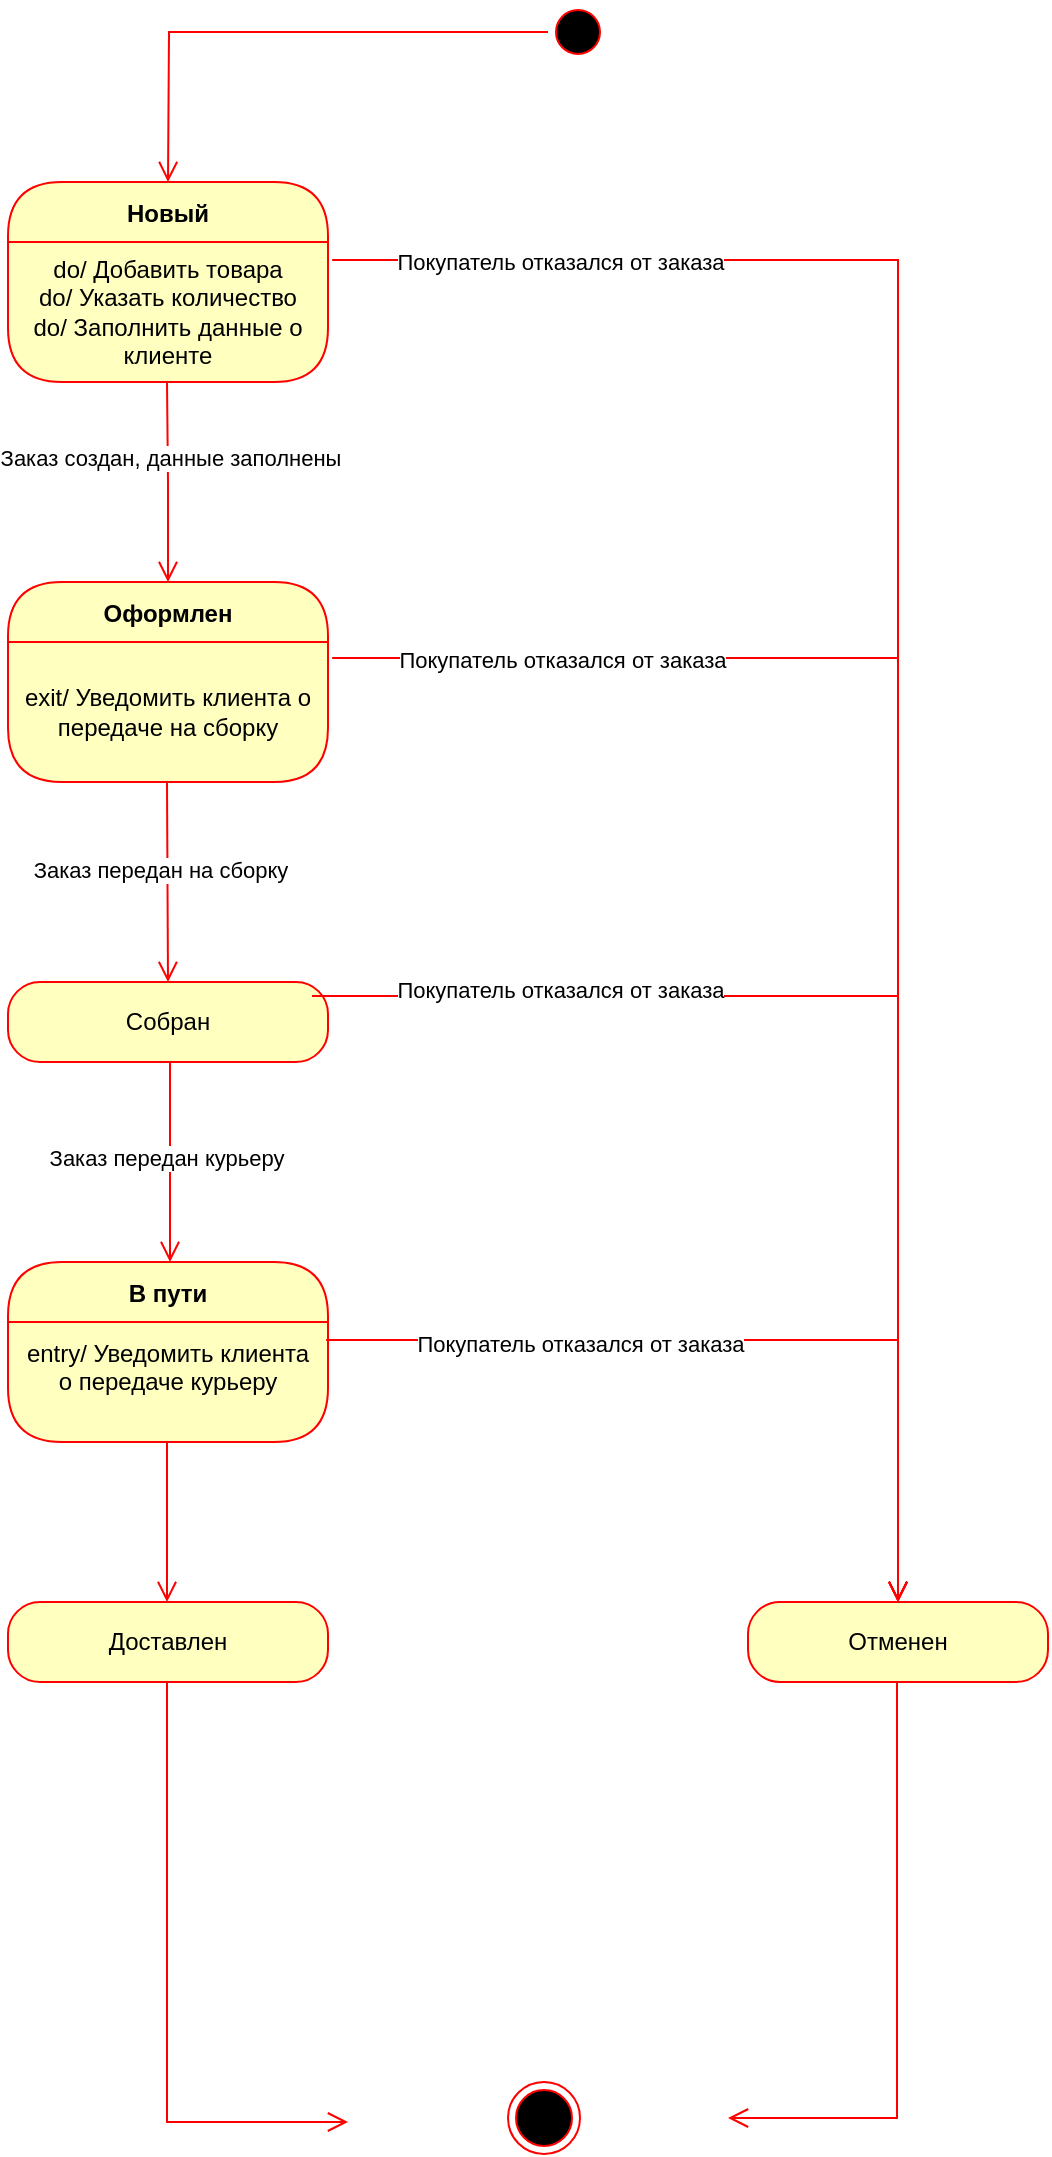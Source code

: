 <mxfile version="26.2.14">
  <diagram name="Страница — 1" id="ogdtJT-pXTGMNtcuUdoC">
    <mxGraphModel dx="2037" dy="1110" grid="1" gridSize="10" guides="1" tooltips="1" connect="1" arrows="1" fold="1" page="1" pageScale="1" pageWidth="827" pageHeight="1169" math="0" shadow="0">
      <root>
        <mxCell id="0" />
        <mxCell id="1" parent="0" />
        <mxCell id="aBsbY-hczr1kAWlXZtOC-1" value="" style="ellipse;html=1;shape=startState;fillColor=#000000;strokeColor=#ff0000;" parent="1" vertex="1">
          <mxGeometry x="430" y="40" width="30" height="30" as="geometry" />
        </mxCell>
        <mxCell id="aBsbY-hczr1kAWlXZtOC-2" value="" style="edgeStyle=orthogonalEdgeStyle;html=1;verticalAlign=bottom;endArrow=open;endSize=8;strokeColor=#ff0000;rounded=0;" parent="1" source="aBsbY-hczr1kAWlXZtOC-1" edge="1">
          <mxGeometry relative="1" as="geometry">
            <mxPoint x="240" y="130" as="targetPoint" />
          </mxGeometry>
        </mxCell>
        <mxCell id="aBsbY-hczr1kAWlXZtOC-33" value="Оформлен" style="swimlane;fontStyle=1;align=center;verticalAlign=middle;childLayout=stackLayout;horizontal=1;startSize=30;horizontalStack=0;resizeParent=0;resizeLast=1;container=0;fontColor=#000000;collapsible=0;rounded=1;arcSize=30;strokeColor=#ff0000;fillColor=#ffffc0;swimlaneFillColor=#ffffc0;dropTarget=0;" parent="1" vertex="1">
          <mxGeometry x="160" y="330" width="160" height="100" as="geometry" />
        </mxCell>
        <mxCell id="aBsbY-hczr1kAWlXZtOC-34" value="&lt;div&gt;&lt;br&gt;&lt;/div&gt;&lt;div&gt;exit/ Уведомить клиента о передаче на сборку&lt;/div&gt;&lt;div&gt;&lt;br&gt;&lt;/div&gt;" style="text;html=1;strokeColor=none;fillColor=none;align=center;verticalAlign=middle;spacingLeft=4;spacingRight=4;whiteSpace=wrap;overflow=hidden;rotatable=0;fontColor=#000000;" parent="aBsbY-hczr1kAWlXZtOC-33" vertex="1">
          <mxGeometry y="30" width="160" height="70" as="geometry" />
        </mxCell>
        <mxCell id="S7HKtER2Gidvy-aJPtNS-19" value="entry/ Уведомить клиента о передаче на сборку&lt;div&gt;do/ Собрать заказ&lt;/div&gt;" style="text;html=1;strokeColor=none;fillColor=none;align=center;verticalAlign=middle;spacingLeft=4;spacingRight=4;whiteSpace=wrap;overflow=hidden;rotatable=0;fontColor=#000000;" vertex="1" parent="aBsbY-hczr1kAWlXZtOC-33">
          <mxGeometry y="100" width="160" as="geometry" />
        </mxCell>
        <mxCell id="S7HKtER2Gidvy-aJPtNS-22" value="entry/ Уведомить клиента о передаче на сборку&lt;div&gt;do/ Собрать заказ&lt;/div&gt;" style="text;html=1;strokeColor=none;fillColor=none;align=center;verticalAlign=middle;spacingLeft=4;spacingRight=4;whiteSpace=wrap;overflow=hidden;rotatable=0;fontColor=#000000;" vertex="1" parent="aBsbY-hczr1kAWlXZtOC-33">
          <mxGeometry y="100" width="160" as="geometry" />
        </mxCell>
        <mxCell id="S7HKtER2Gidvy-aJPtNS-23" value="entry/ Уведомить клиента о передаче на сборку&lt;div&gt;do/ Собрать заказ&lt;/div&gt;" style="text;html=1;strokeColor=none;fillColor=none;align=center;verticalAlign=middle;spacingLeft=4;spacingRight=4;whiteSpace=wrap;overflow=hidden;rotatable=0;fontColor=#000000;" vertex="1" parent="aBsbY-hczr1kAWlXZtOC-33">
          <mxGeometry y="100" width="160" as="geometry" />
        </mxCell>
        <mxCell id="S7HKtER2Gidvy-aJPtNS-20" value="entry/ Уведомить клиента о передаче на сборку&lt;div&gt;do/ Собрать заказ&lt;/div&gt;" style="text;html=1;strokeColor=none;fillColor=none;align=center;verticalAlign=middle;spacingLeft=4;spacingRight=4;whiteSpace=wrap;overflow=hidden;rotatable=0;fontColor=#000000;" vertex="1" parent="aBsbY-hczr1kAWlXZtOC-33">
          <mxGeometry y="100" width="160" as="geometry" />
        </mxCell>
        <mxCell id="aBsbY-hczr1kAWlXZtOC-42" value="В пути" style="swimlane;fontStyle=1;align=center;verticalAlign=middle;childLayout=stackLayout;horizontal=1;startSize=30;horizontalStack=0;resizeParent=0;resizeLast=1;container=0;fontColor=#000000;collapsible=0;rounded=1;arcSize=30;strokeColor=#ff0000;fillColor=#ffffc0;swimlaneFillColor=#ffffc0;dropTarget=0;" parent="1" vertex="1">
          <mxGeometry x="160" y="670" width="160" height="90" as="geometry" />
        </mxCell>
        <mxCell id="aBsbY-hczr1kAWlXZtOC-43" value="entry/ Уведомить клиента о передаче курьеру&lt;div&gt;&lt;div&gt;&lt;div&gt;&lt;br&gt;&lt;/div&gt;&lt;/div&gt;&lt;/div&gt;" style="text;html=1;strokeColor=none;fillColor=none;align=center;verticalAlign=middle;spacingLeft=4;spacingRight=4;whiteSpace=wrap;overflow=hidden;rotatable=0;fontColor=#000000;" parent="aBsbY-hczr1kAWlXZtOC-42" vertex="1">
          <mxGeometry y="30" width="160" height="60" as="geometry" />
        </mxCell>
        <mxCell id="S7HKtER2Gidvy-aJPtNS-39" value="entry/ Уведомить клиента о передаче курьеру&lt;div&gt;&lt;div&gt;&lt;div&gt;&lt;br&gt;&lt;/div&gt;&lt;/div&gt;&lt;/div&gt;" style="text;html=1;strokeColor=none;fillColor=none;align=center;verticalAlign=middle;spacingLeft=4;spacingRight=4;whiteSpace=wrap;overflow=hidden;rotatable=0;fontColor=#000000;" vertex="1" parent="aBsbY-hczr1kAWlXZtOC-42">
          <mxGeometry y="90" width="160" as="geometry" />
        </mxCell>
        <mxCell id="aBsbY-hczr1kAWlXZtOC-56" value="Доставлен" style="rounded=1;whiteSpace=wrap;html=1;arcSize=40;fontColor=#000000;fillColor=#ffffc0;strokeColor=#ff0000;" parent="1" vertex="1">
          <mxGeometry x="160" y="840" width="160" height="40" as="geometry" />
        </mxCell>
        <mxCell id="aBsbY-hczr1kAWlXZtOC-62" value="Отменен" style="rounded=1;whiteSpace=wrap;html=1;arcSize=40;fontColor=#000000;fillColor=#ffffc0;strokeColor=#ff0000;" parent="1" vertex="1">
          <mxGeometry x="530" y="840" width="150" height="40" as="geometry" />
        </mxCell>
        <mxCell id="aBsbY-hczr1kAWlXZtOC-64" value="" style="ellipse;html=1;shape=endState;fillColor=#000000;strokeColor=#ff0000;" parent="1" vertex="1">
          <mxGeometry x="410" y="1080" width="36" height="36" as="geometry" />
        </mxCell>
        <mxCell id="S7HKtER2Gidvy-aJPtNS-7" value="Новый" style="swimlane;fontStyle=1;align=center;verticalAlign=middle;childLayout=stackLayout;horizontal=1;startSize=30;horizontalStack=0;resizeParent=0;resizeLast=1;container=0;fontColor=#000000;collapsible=0;rounded=1;arcSize=30;strokeColor=#ff0000;fillColor=#ffffc0;swimlaneFillColor=#ffffc0;dropTarget=0;" vertex="1" parent="1">
          <mxGeometry x="160" y="130" width="160" height="100" as="geometry" />
        </mxCell>
        <mxCell id="S7HKtER2Gidvy-aJPtNS-8" value="do/ Добавить товара&lt;div&gt;do/ Указать количество&lt;/div&gt;&lt;div&gt;do/ Заполнить данные о клиенте&lt;/div&gt;" style="text;html=1;strokeColor=none;fillColor=none;align=center;verticalAlign=middle;spacingLeft=4;spacingRight=4;whiteSpace=wrap;overflow=hidden;rotatable=0;fontColor=#000000;" vertex="1" parent="S7HKtER2Gidvy-aJPtNS-7">
          <mxGeometry y="30" width="160" height="70" as="geometry" />
        </mxCell>
        <mxCell id="S7HKtER2Gidvy-aJPtNS-11" value="" style="edgeStyle=orthogonalEdgeStyle;html=1;verticalAlign=bottom;endArrow=open;endSize=8;strokeColor=#ff0000;rounded=0;entryX=0.5;entryY=0;entryDx=0;entryDy=0;" edge="1" parent="1">
          <mxGeometry relative="1" as="geometry">
            <mxPoint x="240" y="330" as="targetPoint" />
            <mxPoint x="239.5" y="230" as="sourcePoint" />
          </mxGeometry>
        </mxCell>
        <mxCell id="S7HKtER2Gidvy-aJPtNS-12" value="Заказ создан, данные заполнены" style="edgeLabel;html=1;align=center;verticalAlign=middle;resizable=0;points=[];" vertex="1" connectable="0" parent="S7HKtER2Gidvy-aJPtNS-11">
          <mxGeometry x="-0.24" y="1" relative="1" as="geometry">
            <mxPoint as="offset" />
          </mxGeometry>
        </mxCell>
        <mxCell id="S7HKtER2Gidvy-aJPtNS-27" value="" style="edgeStyle=orthogonalEdgeStyle;html=1;verticalAlign=bottom;endArrow=open;endSize=8;strokeColor=#ff0000;rounded=0;entryX=0.5;entryY=0;entryDx=0;entryDy=0;" edge="1" parent="1" target="S7HKtER2Gidvy-aJPtNS-33">
          <mxGeometry relative="1" as="geometry">
            <mxPoint x="240" y="524.5" as="targetPoint" />
            <mxPoint x="239.5" y="430" as="sourcePoint" />
          </mxGeometry>
        </mxCell>
        <mxCell id="S7HKtER2Gidvy-aJPtNS-32" value="Заказ передан на сборку" style="edgeLabel;html=1;align=center;verticalAlign=middle;resizable=0;points=[];" vertex="1" connectable="0" parent="S7HKtER2Gidvy-aJPtNS-27">
          <mxGeometry x="-0.133" y="-4" relative="1" as="geometry">
            <mxPoint as="offset" />
          </mxGeometry>
        </mxCell>
        <mxCell id="S7HKtER2Gidvy-aJPtNS-29" value="" style="edgeStyle=orthogonalEdgeStyle;html=1;verticalAlign=bottom;endArrow=open;endSize=8;strokeColor=#ff0000;rounded=0;" edge="1" parent="1" target="aBsbY-hczr1kAWlXZtOC-56">
          <mxGeometry relative="1" as="geometry">
            <mxPoint x="239.5" y="820" as="targetPoint" />
            <mxPoint x="239.5" y="760" as="sourcePoint" />
          </mxGeometry>
        </mxCell>
        <mxCell id="S7HKtER2Gidvy-aJPtNS-30" value="" style="edgeStyle=orthogonalEdgeStyle;html=1;verticalAlign=bottom;endArrow=open;endSize=8;strokeColor=#ff0000;rounded=0;" edge="1" parent="1">
          <mxGeometry relative="1" as="geometry">
            <mxPoint x="330" y="1100" as="targetPoint" />
            <mxPoint x="239.5" y="880" as="sourcePoint" />
            <Array as="points">
              <mxPoint x="240" y="1100" />
            </Array>
          </mxGeometry>
        </mxCell>
        <mxCell id="S7HKtER2Gidvy-aJPtNS-33" value="Собран" style="rounded=1;whiteSpace=wrap;html=1;arcSize=40;fontColor=#000000;fillColor=#ffffc0;strokeColor=#ff0000;" vertex="1" parent="1">
          <mxGeometry x="160" y="530" width="160" height="40" as="geometry" />
        </mxCell>
        <mxCell id="S7HKtER2Gidvy-aJPtNS-34" value="" style="edgeStyle=orthogonalEdgeStyle;html=1;verticalAlign=bottom;endArrow=open;endSize=8;strokeColor=#ff0000;rounded=0;entryX=0.5;entryY=0;entryDx=0;entryDy=0;" edge="1" parent="1">
          <mxGeometry relative="1" as="geometry">
            <mxPoint x="241" y="670" as="targetPoint" />
            <mxPoint x="241" y="570" as="sourcePoint" />
          </mxGeometry>
        </mxCell>
        <mxCell id="S7HKtER2Gidvy-aJPtNS-35" value="Заказ передан курьеру" style="edgeLabel;html=1;align=center;verticalAlign=middle;resizable=0;points=[];" vertex="1" connectable="0" parent="S7HKtER2Gidvy-aJPtNS-34">
          <mxGeometry x="-0.04" y="-2" relative="1" as="geometry">
            <mxPoint as="offset" />
          </mxGeometry>
        </mxCell>
        <mxCell id="S7HKtER2Gidvy-aJPtNS-43" value="" style="edgeStyle=orthogonalEdgeStyle;html=1;verticalAlign=bottom;endArrow=open;endSize=8;strokeColor=#ff0000;rounded=0;entryX=0.5;entryY=0;entryDx=0;entryDy=0;exitX=1.013;exitY=0.129;exitDx=0;exitDy=0;exitPerimeter=0;" edge="1" parent="1" source="S7HKtER2Gidvy-aJPtNS-8" target="aBsbY-hczr1kAWlXZtOC-62">
          <mxGeometry relative="1" as="geometry">
            <mxPoint x="350" y="230" as="targetPoint" />
            <mxPoint x="350" y="170" as="sourcePoint" />
          </mxGeometry>
        </mxCell>
        <mxCell id="S7HKtER2Gidvy-aJPtNS-47" value="Покупатель отказался от заказа" style="edgeLabel;html=1;align=center;verticalAlign=middle;resizable=0;points=[];" vertex="1" connectable="0" parent="S7HKtER2Gidvy-aJPtNS-43">
          <mxGeometry x="-0.761" y="-1" relative="1" as="geometry">
            <mxPoint as="offset" />
          </mxGeometry>
        </mxCell>
        <mxCell id="S7HKtER2Gidvy-aJPtNS-44" value="" style="edgeStyle=orthogonalEdgeStyle;html=1;verticalAlign=bottom;endArrow=open;endSize=8;strokeColor=#ff0000;rounded=0;exitX=1.013;exitY=0.114;exitDx=0;exitDy=0;exitPerimeter=0;entryX=0.5;entryY=0;entryDx=0;entryDy=0;" edge="1" parent="1" source="aBsbY-hczr1kAWlXZtOC-34" target="aBsbY-hczr1kAWlXZtOC-62">
          <mxGeometry relative="1" as="geometry">
            <mxPoint x="580" y="820" as="targetPoint" />
            <mxPoint x="463" y="450" as="sourcePoint" />
          </mxGeometry>
        </mxCell>
        <mxCell id="S7HKtER2Gidvy-aJPtNS-49" value="Покупатель отказался от заказа" style="edgeLabel;html=1;align=center;verticalAlign=middle;resizable=0;points=[];" vertex="1" connectable="0" parent="S7HKtER2Gidvy-aJPtNS-44">
          <mxGeometry x="-0.696" y="-1" relative="1" as="geometry">
            <mxPoint as="offset" />
          </mxGeometry>
        </mxCell>
        <mxCell id="S7HKtER2Gidvy-aJPtNS-50" value="" style="edgeStyle=orthogonalEdgeStyle;html=1;verticalAlign=bottom;endArrow=open;endSize=8;strokeColor=#ff0000;rounded=0;entryX=0.5;entryY=0;entryDx=0;entryDy=0;exitX=0.95;exitY=0.175;exitDx=0;exitDy=0;exitPerimeter=0;" edge="1" parent="1" source="S7HKtER2Gidvy-aJPtNS-33" target="aBsbY-hczr1kAWlXZtOC-62">
          <mxGeometry relative="1" as="geometry">
            <mxPoint x="330" y="600" as="targetPoint" />
            <mxPoint x="330" y="540" as="sourcePoint" />
          </mxGeometry>
        </mxCell>
        <mxCell id="S7HKtER2Gidvy-aJPtNS-54" value="Покупатель отказался от заказа" style="edgeLabel;html=1;align=center;verticalAlign=middle;resizable=0;points=[];" vertex="1" connectable="0" parent="S7HKtER2Gidvy-aJPtNS-50">
          <mxGeometry x="-0.584" y="3" relative="1" as="geometry">
            <mxPoint as="offset" />
          </mxGeometry>
        </mxCell>
        <mxCell id="S7HKtER2Gidvy-aJPtNS-51" value="" style="edgeStyle=orthogonalEdgeStyle;html=1;verticalAlign=bottom;endArrow=open;endSize=8;strokeColor=#ff0000;rounded=0;entryX=0.5;entryY=0;entryDx=0;entryDy=0;exitX=0.994;exitY=0.15;exitDx=0;exitDy=0;exitPerimeter=0;" edge="1" parent="1" source="aBsbY-hczr1kAWlXZtOC-43" target="aBsbY-hczr1kAWlXZtOC-62">
          <mxGeometry relative="1" as="geometry">
            <mxPoint x="350" y="770" as="targetPoint" />
            <mxPoint x="350" y="710" as="sourcePoint" />
          </mxGeometry>
        </mxCell>
        <mxCell id="S7HKtER2Gidvy-aJPtNS-53" value="Покупатель отказался от заказа" style="edgeLabel;html=1;align=center;verticalAlign=middle;resizable=0;points=[];" vertex="1" connectable="0" parent="S7HKtER2Gidvy-aJPtNS-51">
          <mxGeometry x="-0.391" y="-2" relative="1" as="geometry">
            <mxPoint as="offset" />
          </mxGeometry>
        </mxCell>
        <mxCell id="S7HKtER2Gidvy-aJPtNS-52" value="" style="edgeStyle=orthogonalEdgeStyle;html=1;verticalAlign=bottom;endArrow=open;endSize=8;strokeColor=#ff0000;rounded=0;" edge="1" parent="1">
          <mxGeometry relative="1" as="geometry">
            <mxPoint x="520" y="1098" as="targetPoint" />
            <mxPoint x="604.5" y="880" as="sourcePoint" />
            <Array as="points">
              <mxPoint x="605" y="1098" />
            </Array>
          </mxGeometry>
        </mxCell>
      </root>
    </mxGraphModel>
  </diagram>
</mxfile>
